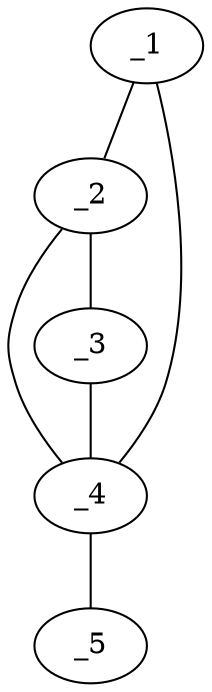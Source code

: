graph obj91_75 {
	_1	 [dim=64,
		histo1="0.996091",
		histo10=0,
		histo11=0,
		histo12=0,
		histo13=0,
		histo14=0,
		histo15=0,
		histo16=0,
		histo17=0,
		histo18=0,
		histo19=0,
		histo2="0.00305362",
		histo20=0,
		histo21=0,
		histo22=0,
		histo23=0,
		histo24=0,
		histo25=0,
		histo26=0,
		histo27=0,
		histo28=0,
		histo29=0,
		histo3=0,
		histo30=0,
		histo31=0,
		histo32=0,
		histo33=0,
		histo34=0,
		histo35=0,
		histo36=0,
		histo37=0,
		histo38=0,
		histo39=0,
		histo4=0,
		histo40=0,
		histo41=0,
		histo42=0,
		histo43=0,
		histo44=0,
		histo45=0,
		histo46=0,
		histo47=0,
		histo48=0,
		histo49=0,
		histo5=0,
		histo50=0,
		histo51=0,
		histo52=0,
		histo53=0,
		histo54=0,
		histo55=0,
		histo56=0,
		histo57=0,
		histo58=0,
		histo59=0,
		histo6="0.000855014",
		histo60=0,
		histo61=0,
		histo62=0,
		histo63=0,
		histo64=0,
		histo7=0,
		histo8=0,
		histo9=0];
	_2	 [dim=64,
		histo1="0.345951",
		histo10=0,
		histo11="0.00264085",
		histo12="0.000880282",
		histo13=0,
		histo14=0,
		histo15=0,
		histo16=0,
		histo17=0,
		histo18=0,
		histo19=0,
		histo2="0.379401",
		histo20=0,
		histo21=0,
		histo22="0.00792253",
		histo23="0.00880282",
		histo24=0,
		histo25=0,
		histo26=0,
		histo27="0.00616197",
		histo28="0.00132042",
		histo29=0,
		histo3=0,
		histo30=0,
		histo31=0,
		histo32=0,
		histo33=0,
		histo34=0,
		histo35=0,
		histo36=0,
		histo37=0,
		histo38=0,
		histo39=0,
		histo4=0,
		histo40=0,
		histo41=0,
		histo42=0,
		histo43=0,
		histo44=0,
		histo45=0,
		histo46=0,
		histo47=0,
		histo48=0,
		histo49=0,
		histo5=0,
		histo50=0,
		histo51=0,
		histo52=0,
		histo53=0,
		histo54=0,
		histo55=0,
		histo56=0,
		histo57=0,
		histo58=0,
		histo59=0,
		histo6="0.140845",
		histo60=0,
		histo61=0,
		histo62=0,
		histo63=0,
		histo64=0,
		histo7="0.106074",
		histo8=0,
		histo9=0];
	_1 -- _2	 [boundary=436];
	_4	 [dim=64,
		histo1="0.00529568",
		histo10=0,
		histo11=0,
		histo12=0,
		histo13=0,
		histo14=0,
		histo15=0,
		histo16=0,
		histo17=0,
		histo18=0,
		histo19="0.00617829",
		histo2="0.0344219",
		histo20="0.0229479",
		histo21=0,
		histo22=0,
		histo23="0.143866",
		histo24="0.312445",
		histo25=0,
		histo26=0,
		histo27=0,
		histo28="0.109444",
		histo29=0,
		histo3="0.102383",
		histo30=0,
		histo31=0,
		histo32=0,
		histo33=0,
		histo34=0,
		histo35=0,
		histo36=0,
		histo37=0,
		histo38=0,
		histo39=0,
		histo4="0.00794351",
		histo40="0.0211827",
		histo41=0,
		histo42=0,
		histo43=0,
		histo44="0.00529568",
		histo45=0,
		histo46=0,
		histo47=0,
		histo48=0,
		histo49=0,
		histo5=0,
		histo50=0,
		histo51=0,
		histo52=0,
		histo53=0,
		histo54=0,
		histo55=0,
		histo56=0,
		histo57=0,
		histo58=0,
		histo59=0,
		histo6="0.00617829",
		histo60=0,
		histo61=0,
		histo62=0,
		histo63=0,
		histo64=0,
		histo7="0.190644",
		histo8="0.0317741",
		histo9=0];
	_1 -- _4	 [boundary=20];
	_3	 [dim=64,
		histo1=0,
		histo10=0,
		histo11="0.154441",
		histo12="0.501083",
		histo13=0,
		histo14=0,
		histo15=0,
		histo16="0.0656144",
		histo17=0,
		histo18=0,
		histo19=0,
		histo2=0,
		histo20=0,
		histo21=0,
		histo22=0,
		histo23=0,
		histo24=0,
		histo25=0,
		histo26=0,
		histo27="0.00123801",
		histo28="0.00959455",
		histo29=0,
		histo3=0,
		histo30=0,
		histo31=0,
		histo32="0.00278552",
		histo33=0,
		histo34=0,
		histo35=0,
		histo36=0,
		histo37=0,
		histo38=0,
		histo39=0,
		histo4=0,
		histo40=0,
		histo41=0,
		histo42=0,
		histo43=0,
		histo44=0,
		histo45=0,
		histo46=0,
		histo47=0,
		histo48=0,
		histo49=0,
		histo5=0,
		histo50=0,
		histo51=0,
		histo52=0,
		histo53=0,
		histo54=0,
		histo55=0,
		histo56=0,
		histo57=0,
		histo58=0,
		histo59=0,
		histo6="0.0346642",
		histo60=0,
		histo61=0,
		histo62=0,
		histo63=0,
		histo64=0,
		histo7="0.230579",
		histo8=0,
		histo9=0];
	_2 -- _3	 [boundary=331];
	_2 -- _4	 [boundary=134];
	_3 -- _4	 [boundary=130];
	_5	 [dim=64,
		histo1=0,
		histo10=0,
		histo11=0,
		histo12=0,
		histo13=0,
		histo14=0,
		histo15=0,
		histo16=0,
		histo17=0,
		histo18=0,
		histo19=0,
		histo2=0,
		histo20="0.434337",
		histo21=0,
		histo22=0,
		histo23=0,
		histo24="0.086483",
		histo25=0,
		histo26=0,
		histo27=0,
		histo28=0,
		histo29=0,
		histo3=0,
		histo30=0,
		histo31=0,
		histo32=0,
		histo33=0,
		histo34=0,
		histo35=0,
		histo36="0.327354",
		histo37=0,
		histo38=0,
		histo39=0,
		histo4="0.00704676",
		histo40="0.144779",
		histo41=0,
		histo42=0,
		histo43=0,
		histo44=0,
		histo45=0,
		histo46=0,
		histo47=0,
		histo48=0,
		histo49=0,
		histo5=0,
		histo50=0,
		histo51=0,
		histo52=0,
		histo53=0,
		histo54=0,
		histo55=0,
		histo56=0,
		histo57=0,
		histo58=0,
		histo59=0,
		histo6=0,
		histo60=0,
		histo61=0,
		histo62=0,
		histo63=0,
		histo64=0,
		histo7=0,
		histo8=0,
		histo9=0];
	_4 -- _5	 [boundary=212];
}

